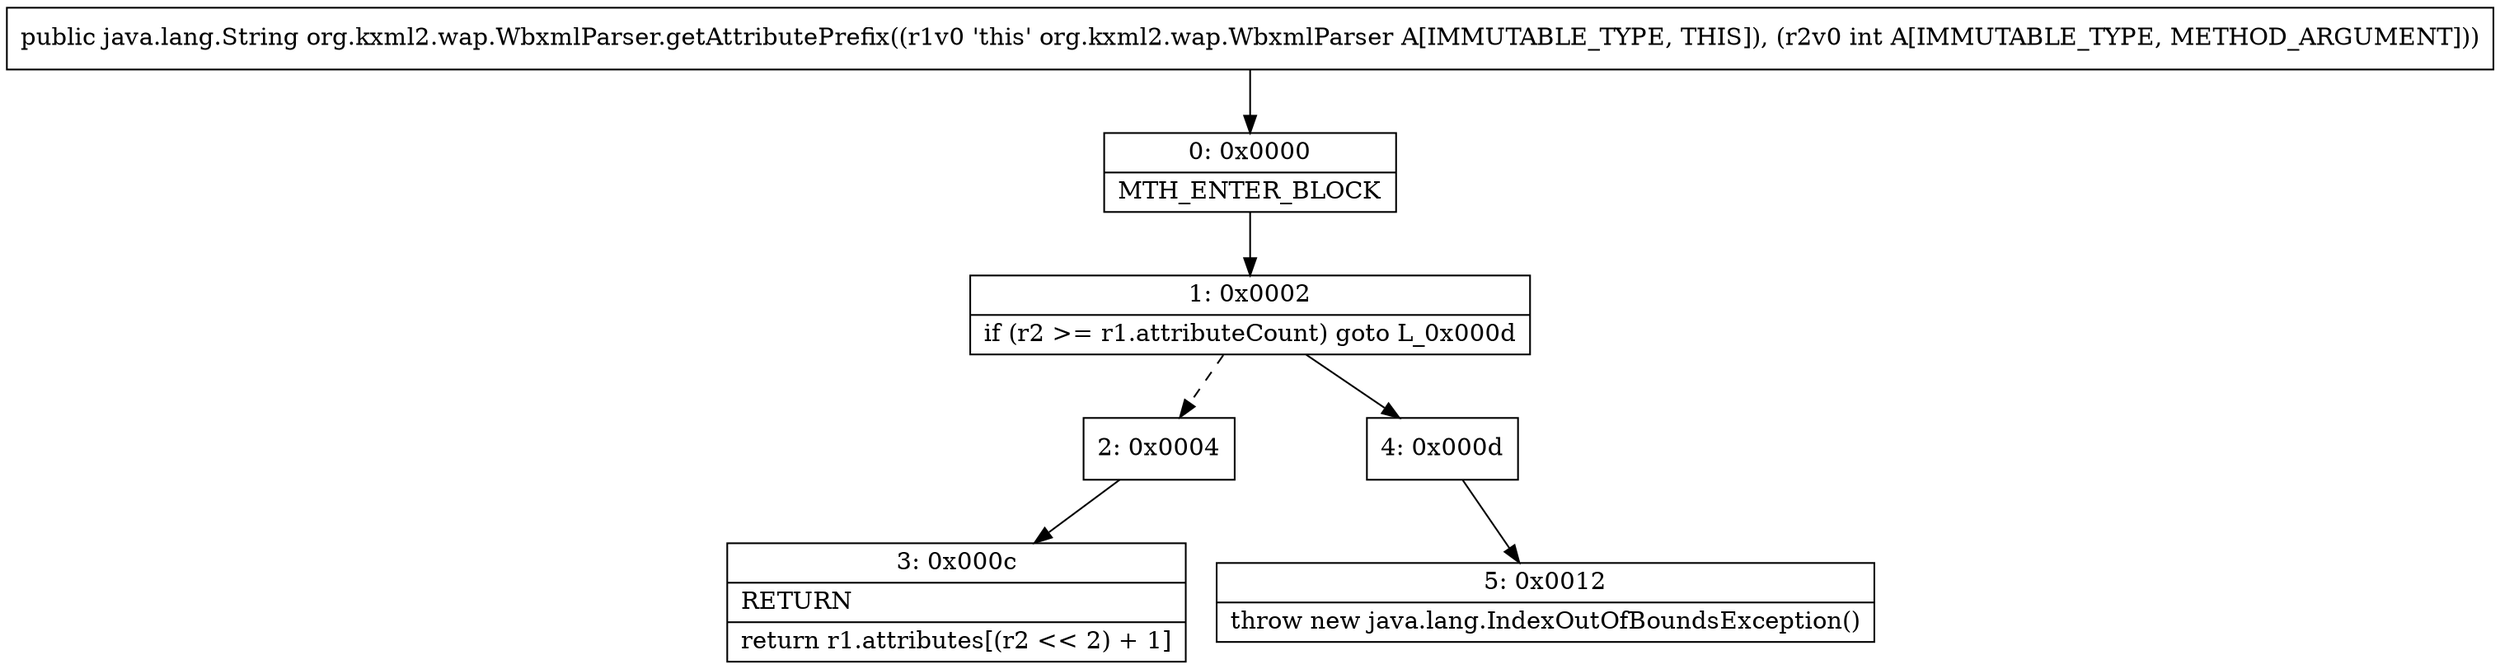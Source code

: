 digraph "CFG fororg.kxml2.wap.WbxmlParser.getAttributePrefix(I)Ljava\/lang\/String;" {
Node_0 [shape=record,label="{0\:\ 0x0000|MTH_ENTER_BLOCK\l}"];
Node_1 [shape=record,label="{1\:\ 0x0002|if (r2 \>= r1.attributeCount) goto L_0x000d\l}"];
Node_2 [shape=record,label="{2\:\ 0x0004}"];
Node_3 [shape=record,label="{3\:\ 0x000c|RETURN\l|return r1.attributes[(r2 \<\< 2) + 1]\l}"];
Node_4 [shape=record,label="{4\:\ 0x000d}"];
Node_5 [shape=record,label="{5\:\ 0x0012|throw new java.lang.IndexOutOfBoundsException()\l}"];
MethodNode[shape=record,label="{public java.lang.String org.kxml2.wap.WbxmlParser.getAttributePrefix((r1v0 'this' org.kxml2.wap.WbxmlParser A[IMMUTABLE_TYPE, THIS]), (r2v0 int A[IMMUTABLE_TYPE, METHOD_ARGUMENT])) }"];
MethodNode -> Node_0;
Node_0 -> Node_1;
Node_1 -> Node_2[style=dashed];
Node_1 -> Node_4;
Node_2 -> Node_3;
Node_4 -> Node_5;
}

